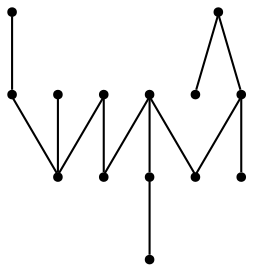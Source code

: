 graph {
  node [shape=point,comment="{\"directed\":false,\"doi\":\"10.1007/978-3-031-49272-3_14\",\"figure\":\"3 (1)\"}"]

  v0 [pos="541.1205518842592,323.4699070928714"]
  v1 [pos="492.0961074337951,507.30611745378985"]
  v2 [pos="492.0961074337951,482.7943546111255"]
  v3 [pos="443.0737137098017,335.7257885142035"]
  v4 [pos="443.0737137098017,323.4699070928714"]
  v5 [pos="394.053402506488,360.23780570742133"]
  v6 [pos="394.053402506488,323.4699070928714"]
  v7 [pos="345.02996752215483,384.74956855008566"]
  v8 [pos="345.02996752215483,458.28233741790774"]
  v9 [pos="418.56145969036083,531.8160481776233"]
  v10 [pos="345.0299675221549,372.4936871287535"]
  v11 [pos="296.0044500171421,433.77464418409977"]
  v12 [pos="296.0044500171421,409.26158574330344"]
  v13 [pos="246.9841427881045,323.4699070928714"]

  v0 -- v2 [id="-1",pos="541.1205518842592,323.4699070928714 541.1195026753672,482.7933133635471 541.1195026753672,482.7933133635471 541.1195026753672,482.7933133635471 492.0961074337951,482.7943546111255 492.0961074337951,482.7943546111255 492.0961074337951,482.7943546111255"]
  v1 -- v2 [id="-5",pos="492.0961074337951,507.30611745378985 492.0961074337951,482.7943546111255 492.0961074337951,482.7943546111255 492.0961074337951,482.7943546111255"]
  v1 -- v9 [id="-6",pos="492.0961074337951,507.30611745378985 492.0992232662623,531.8172046777963 492.0992232662623,531.8172046777963 492.0992232662623,531.8172046777963 418.56145969036083,531.8160481776233 418.56145969036083,531.8160481776233 418.56145969036083,531.8160481776233"]
  v3 -- v2 [id="-7",pos="443.0737137098017,335.7257885142035 443.07474702158936,482.7933133635471 443.07474702158936,482.7933133635471 443.07474702158936,482.7933133635471 492.0961074337951,482.7943546111255 492.0961074337951,482.7943546111255 492.0961074337951,482.7943546111255"]
  v12 -- v13 [id="-8",pos="296.0044500171421,409.26158574330344 246.98100708425676,409.25751613444714 246.98100708425676,409.25751613444714 246.98100708425676,409.25751613444714 246.9841427881045,323.4699070928714 246.9841427881045,323.4699070928714 246.9841427881045,323.4699070928714"]
  v8 -- v11 [id="-9",pos="345.02996752215483,458.28233741790774 296.0054833289297,458.28139155178684 296.0054833289297,458.28139155178684 296.0054833289297,458.28139155178684 296.0044500171421,433.77464418409977 296.0044500171421,433.77464418409977 296.0044500171421,433.77464418409977"]
  v8 -- v5 [id="-10",pos="345.02996752215483,458.28233741790774 394.0502707769164,458.28139155178684 394.0502707769164,458.28139155178684 394.0502707769164,458.28139155178684 394.053402506488,360.23780570742133 394.053402506488,360.23780570742133 394.053402506488,360.23780570742133"]
  v12 -- v11 [id="-11",pos="296.0044500171421,409.26158574330344 296.0044500171421,433.77464418409977 296.0044500171421,433.77464418409977 296.0044500171421,433.77464418409977"]
  v7 -- v12 [id="-12",pos="345.02996752215483,384.74956855008566 345.0257945322434,409.25751613444714 345.0257945322434,409.25751613444714 345.0257945322434,409.25751613444714 296.0044500171421,409.26158574330344 296.0044500171421,409.26158574330344 296.0044500171421,409.26158574330344"]
  v7 -- v10 [id="-13",pos="345.02996752215483,384.74956855008566 345.0299675221549,372.4936871287535 345.0299675221549,372.4936871287535 345.0299675221549,372.4936871287535"]
  v4 -- v3 [id="-14",pos="443.0737137098017,323.4699070928714 443.0737137098017,335.7257885142035 443.0737137098017,335.7257885142035 443.0737137098017,335.7257885142035"]
  v8 -- v9 [id="-15",pos="345.02996752215483,458.28233741790774 345.02995957360264,531.8172046777963 345.02995957360264,531.8172046777963 345.02995957360264,531.8172046777963 418.56145969036083,531.8160481776233 418.56145969036083,531.8160481776233 418.56145969036083,531.8160481776233"]
  v5 -- v6 [id="-20",pos="394.053402506488,360.23780570742133 394.053402506488,323.4699070928714 394.053402506488,323.4699070928714 394.053402506488,323.4699070928714"]
}